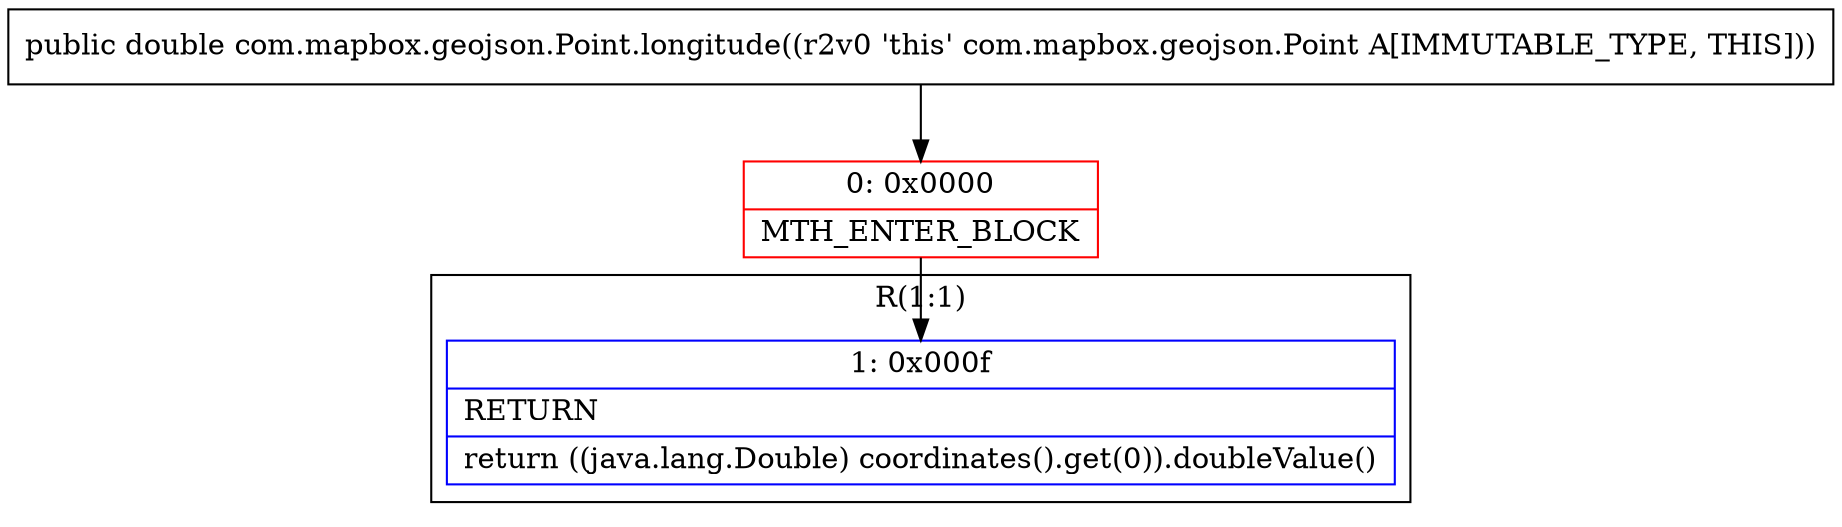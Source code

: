 digraph "CFG forcom.mapbox.geojson.Point.longitude()D" {
subgraph cluster_Region_1536509757 {
label = "R(1:1)";
node [shape=record,color=blue];
Node_1 [shape=record,label="{1\:\ 0x000f|RETURN\l|return ((java.lang.Double) coordinates().get(0)).doubleValue()\l}"];
}
Node_0 [shape=record,color=red,label="{0\:\ 0x0000|MTH_ENTER_BLOCK\l}"];
MethodNode[shape=record,label="{public double com.mapbox.geojson.Point.longitude((r2v0 'this' com.mapbox.geojson.Point A[IMMUTABLE_TYPE, THIS])) }"];
MethodNode -> Node_0;
Node_0 -> Node_1;
}

